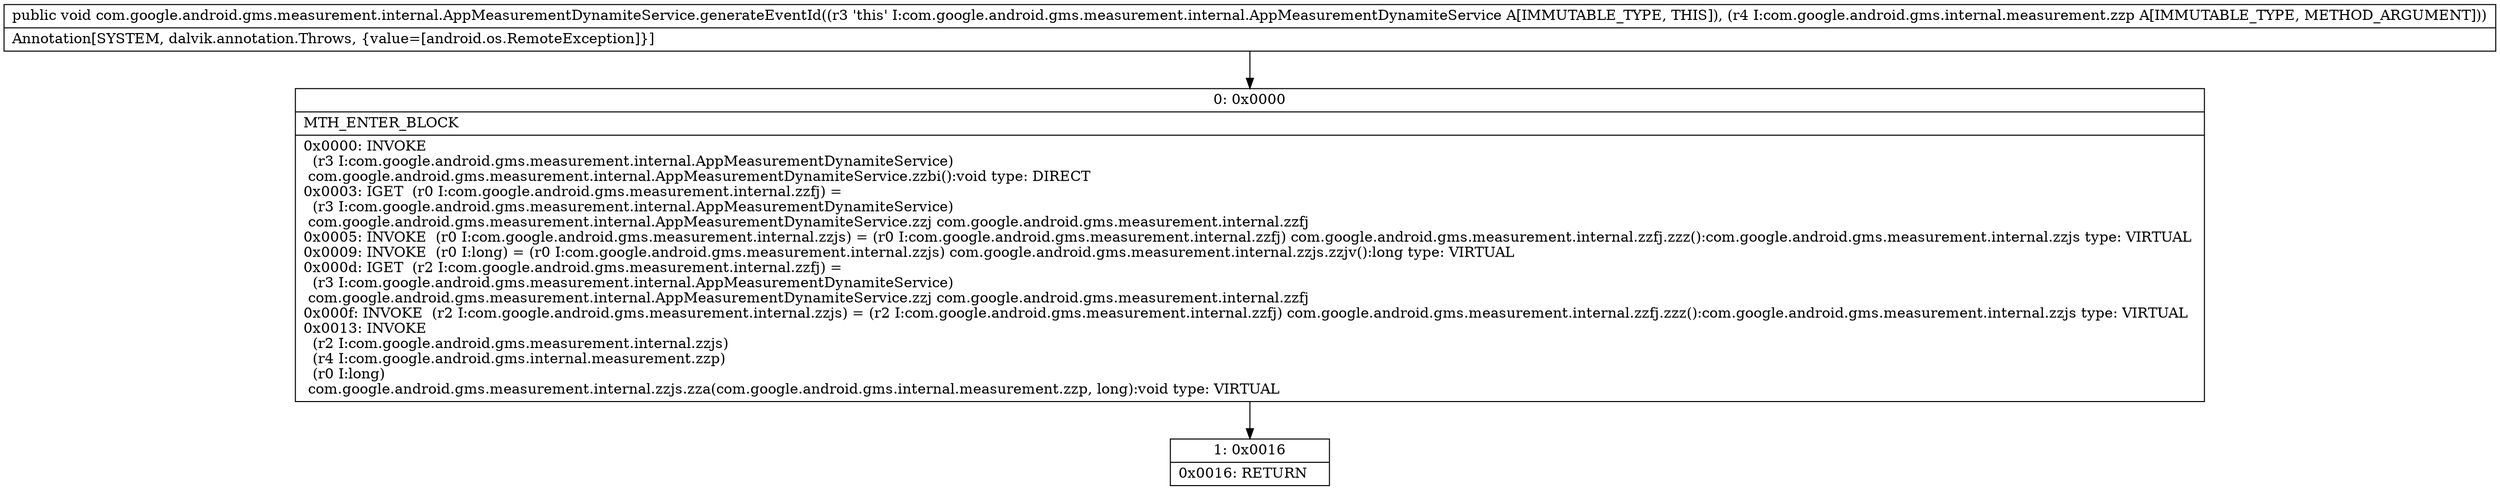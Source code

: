 digraph "CFG forcom.google.android.gms.measurement.internal.AppMeasurementDynamiteService.generateEventId(Lcom\/google\/android\/gms\/internal\/measurement\/zzp;)V" {
Node_0 [shape=record,label="{0\:\ 0x0000|MTH_ENTER_BLOCK\l|0x0000: INVOKE  \l  (r3 I:com.google.android.gms.measurement.internal.AppMeasurementDynamiteService)\l com.google.android.gms.measurement.internal.AppMeasurementDynamiteService.zzbi():void type: DIRECT \l0x0003: IGET  (r0 I:com.google.android.gms.measurement.internal.zzfj) = \l  (r3 I:com.google.android.gms.measurement.internal.AppMeasurementDynamiteService)\l com.google.android.gms.measurement.internal.AppMeasurementDynamiteService.zzj com.google.android.gms.measurement.internal.zzfj \l0x0005: INVOKE  (r0 I:com.google.android.gms.measurement.internal.zzjs) = (r0 I:com.google.android.gms.measurement.internal.zzfj) com.google.android.gms.measurement.internal.zzfj.zzz():com.google.android.gms.measurement.internal.zzjs type: VIRTUAL \l0x0009: INVOKE  (r0 I:long) = (r0 I:com.google.android.gms.measurement.internal.zzjs) com.google.android.gms.measurement.internal.zzjs.zzjv():long type: VIRTUAL \l0x000d: IGET  (r2 I:com.google.android.gms.measurement.internal.zzfj) = \l  (r3 I:com.google.android.gms.measurement.internal.AppMeasurementDynamiteService)\l com.google.android.gms.measurement.internal.AppMeasurementDynamiteService.zzj com.google.android.gms.measurement.internal.zzfj \l0x000f: INVOKE  (r2 I:com.google.android.gms.measurement.internal.zzjs) = (r2 I:com.google.android.gms.measurement.internal.zzfj) com.google.android.gms.measurement.internal.zzfj.zzz():com.google.android.gms.measurement.internal.zzjs type: VIRTUAL \l0x0013: INVOKE  \l  (r2 I:com.google.android.gms.measurement.internal.zzjs)\l  (r4 I:com.google.android.gms.internal.measurement.zzp)\l  (r0 I:long)\l com.google.android.gms.measurement.internal.zzjs.zza(com.google.android.gms.internal.measurement.zzp, long):void type: VIRTUAL \l}"];
Node_1 [shape=record,label="{1\:\ 0x0016|0x0016: RETURN   \l}"];
MethodNode[shape=record,label="{public void com.google.android.gms.measurement.internal.AppMeasurementDynamiteService.generateEventId((r3 'this' I:com.google.android.gms.measurement.internal.AppMeasurementDynamiteService A[IMMUTABLE_TYPE, THIS]), (r4 I:com.google.android.gms.internal.measurement.zzp A[IMMUTABLE_TYPE, METHOD_ARGUMENT]))  | Annotation[SYSTEM, dalvik.annotation.Throws, \{value=[android.os.RemoteException]\}]\l}"];
MethodNode -> Node_0;
Node_0 -> Node_1;
}

